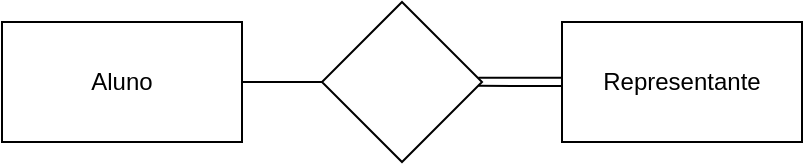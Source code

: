 <mxfile version="17.4.6" type="github">
  <diagram id="iKuJWah8Br5j5QOsv1zc" name="Page-1">
    <mxGraphModel dx="539" dy="439" grid="1" gridSize="10" guides="1" tooltips="1" connect="1" arrows="1" fold="1" page="1" pageScale="1" pageWidth="827" pageHeight="1169" math="0" shadow="0">
      <root>
        <mxCell id="0" />
        <mxCell id="1" parent="0" />
        <mxCell id="O6cKM2g2I19ZPq9_z12q-1" value="Aluno" style="rounded=0;whiteSpace=wrap;html=1;" vertex="1" parent="1">
          <mxGeometry x="320" y="290" width="120" height="60" as="geometry" />
        </mxCell>
        <mxCell id="O6cKM2g2I19ZPq9_z12q-4" value="Representante" style="rounded=0;whiteSpace=wrap;html=1;" vertex="1" parent="1">
          <mxGeometry x="600" y="290" width="120" height="60" as="geometry" />
        </mxCell>
        <mxCell id="O6cKM2g2I19ZPq9_z12q-5" value="" style="rhombus;whiteSpace=wrap;html=1;" vertex="1" parent="1">
          <mxGeometry x="480" y="280" width="80" height="80" as="geometry" />
        </mxCell>
        <mxCell id="O6cKM2g2I19ZPq9_z12q-6" value="" style="endArrow=none;html=1;rounded=0;" edge="1" parent="1" source="O6cKM2g2I19ZPq9_z12q-1" target="O6cKM2g2I19ZPq9_z12q-5">
          <mxGeometry width="50" height="50" relative="1" as="geometry">
            <mxPoint x="380" y="350" as="sourcePoint" />
            <mxPoint x="430" y="300" as="targetPoint" />
          </mxGeometry>
        </mxCell>
        <mxCell id="O6cKM2g2I19ZPq9_z12q-7" value="" style="endArrow=none;html=1;rounded=0;entryX=0;entryY=0.534;entryDx=0;entryDy=0;entryPerimeter=0;exitX=0.977;exitY=0.524;exitDx=0;exitDy=0;exitPerimeter=0;" edge="1" parent="1" source="O6cKM2g2I19ZPq9_z12q-5" target="O6cKM2g2I19ZPq9_z12q-4">
          <mxGeometry width="50" height="50" relative="1" as="geometry">
            <mxPoint x="560" y="322" as="sourcePoint" />
            <mxPoint x="620" y="320" as="targetPoint" />
          </mxGeometry>
        </mxCell>
        <mxCell id="O6cKM2g2I19ZPq9_z12q-8" value="" style="endArrow=none;html=1;rounded=0;exitX=0.977;exitY=0.474;exitDx=0;exitDy=0;exitPerimeter=0;entryX=-0.002;entryY=0.464;entryDx=0;entryDy=0;entryPerimeter=0;" edge="1" parent="1" source="O6cKM2g2I19ZPq9_z12q-5" target="O6cKM2g2I19ZPq9_z12q-4">
          <mxGeometry width="50" height="50" relative="1" as="geometry">
            <mxPoint x="558.4" y="310" as="sourcePoint" />
            <mxPoint x="600" y="310.12" as="targetPoint" />
          </mxGeometry>
        </mxCell>
      </root>
    </mxGraphModel>
  </diagram>
</mxfile>
